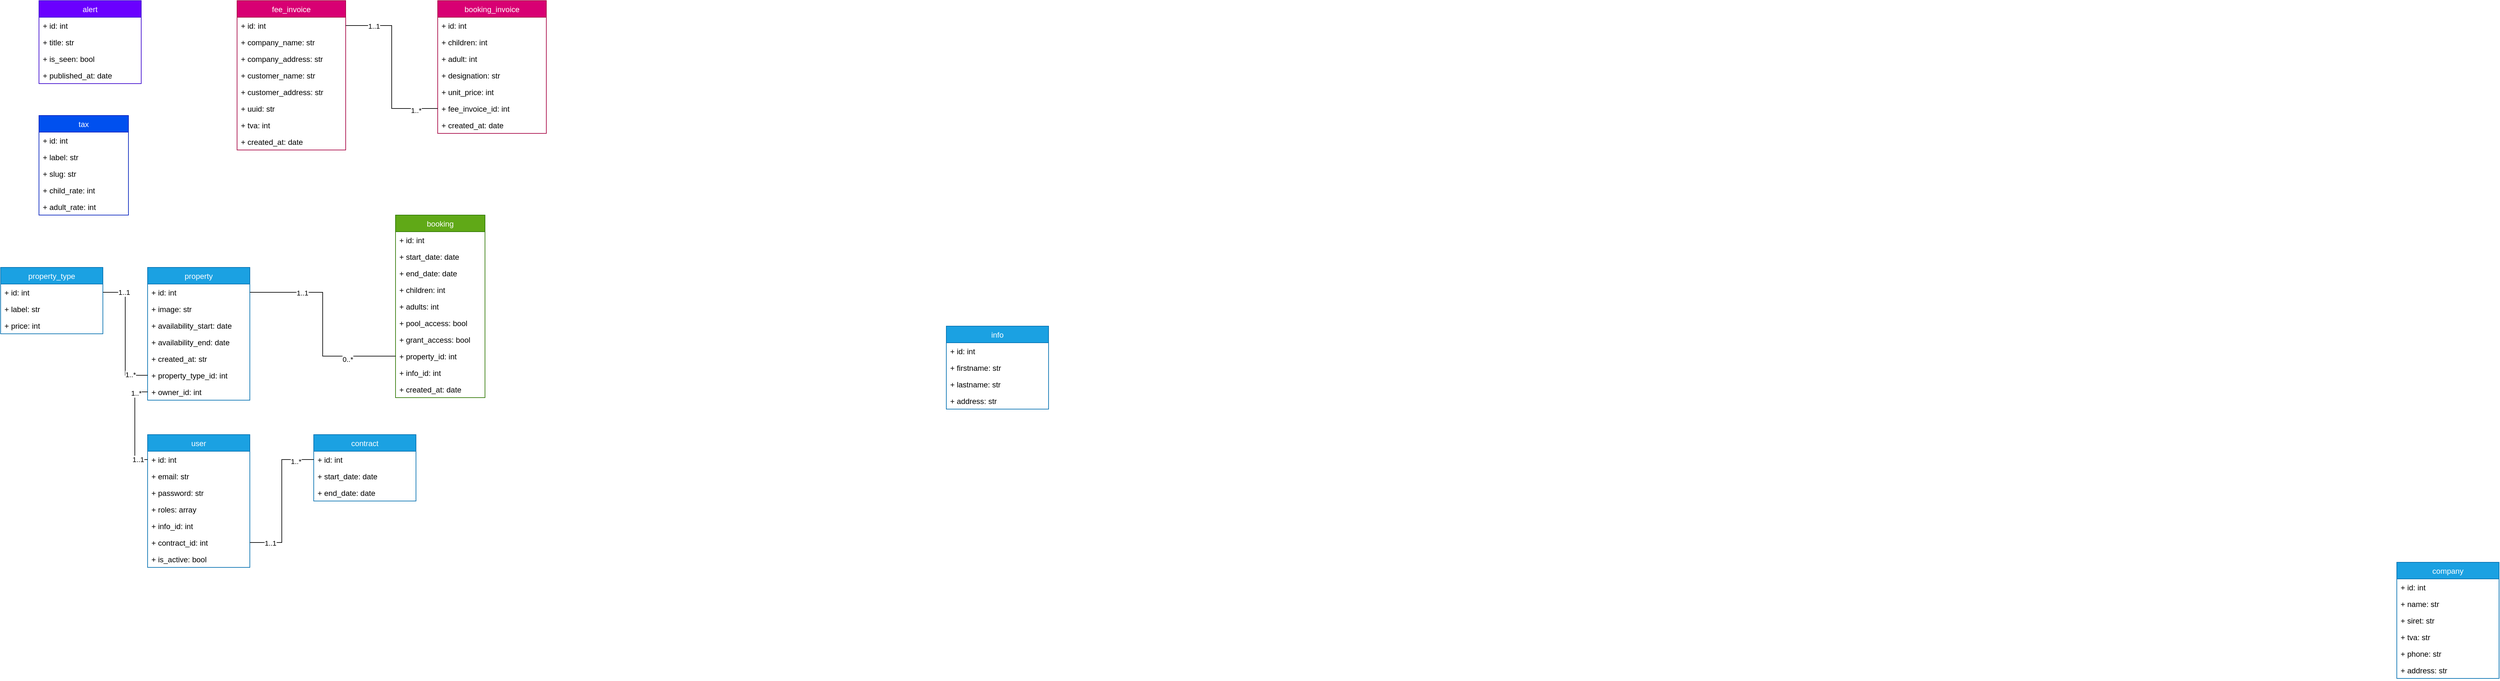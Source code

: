 <mxfile version="20.8.20" type="device"><diagram name="Page-1" id="GJCrmesGOV3npey572Yo"><mxGraphModel dx="3217" dy="1303" grid="1" gridSize="10" guides="1" tooltips="1" connect="1" arrows="1" fold="1" page="1" pageScale="1" pageWidth="827" pageHeight="1169" math="0" shadow="0"><root><mxCell id="0"/><mxCell id="1" parent="0"/><mxCell id="9Y_tMs3BxQq5VPl1LH5--1" value="tax" style="swimlane;fontStyle=0;childLayout=stackLayout;horizontal=1;startSize=26;fillColor=#0050ef;horizontalStack=0;resizeParent=1;resizeParentMax=0;resizeLast=0;collapsible=1;marginBottom=0;fontColor=#ffffff;strokeColor=#001DBC;" parent="1" vertex="1"><mxGeometry x="-420" y="210" width="140" height="156" as="geometry"/></mxCell><mxCell id="9Y_tMs3BxQq5VPl1LH5--53" value="+ id: int" style="text;strokeColor=none;fillColor=none;align=left;verticalAlign=top;spacingLeft=4;spacingRight=4;overflow=hidden;rotatable=0;points=[[0,0.5],[1,0.5]];portConstraint=eastwest;" parent="9Y_tMs3BxQq5VPl1LH5--1" vertex="1"><mxGeometry y="26" width="140" height="26" as="geometry"/></mxCell><mxCell id="9Y_tMs3BxQq5VPl1LH5--2" value="+ label: str" style="text;strokeColor=none;fillColor=none;align=left;verticalAlign=top;spacingLeft=4;spacingRight=4;overflow=hidden;rotatable=0;points=[[0,0.5],[1,0.5]];portConstraint=eastwest;" parent="9Y_tMs3BxQq5VPl1LH5--1" vertex="1"><mxGeometry y="52" width="140" height="26" as="geometry"/></mxCell><mxCell id="_Tw3wgv1A00sLfnYYwsw-26" value="+ slug: str" style="text;strokeColor=none;fillColor=none;align=left;verticalAlign=top;spacingLeft=4;spacingRight=4;overflow=hidden;rotatable=0;points=[[0,0.5],[1,0.5]];portConstraint=eastwest;" vertex="1" parent="9Y_tMs3BxQq5VPl1LH5--1"><mxGeometry y="78" width="140" height="26" as="geometry"/></mxCell><mxCell id="9Y_tMs3BxQq5VPl1LH5--4" value="+ child_rate: int" style="text;strokeColor=none;fillColor=none;align=left;verticalAlign=top;spacingLeft=4;spacingRight=4;overflow=hidden;rotatable=0;points=[[0,0.5],[1,0.5]];portConstraint=eastwest;" parent="9Y_tMs3BxQq5VPl1LH5--1" vertex="1"><mxGeometry y="104" width="140" height="26" as="geometry"/></mxCell><mxCell id="9Y_tMs3BxQq5VPl1LH5--5" value="+ adult_rate: int" style="text;strokeColor=none;fillColor=none;align=left;verticalAlign=top;spacingLeft=4;spacingRight=4;overflow=hidden;rotatable=0;points=[[0,0.5],[1,0.5]];portConstraint=eastwest;" parent="9Y_tMs3BxQq5VPl1LH5--1" vertex="1"><mxGeometry y="130" width="140" height="26" as="geometry"/></mxCell><mxCell id="9Y_tMs3BxQq5VPl1LH5--11" value="property" style="swimlane;fontStyle=0;childLayout=stackLayout;horizontal=1;startSize=26;fillColor=#1ba1e2;horizontalStack=0;resizeParent=1;resizeParentMax=0;resizeLast=0;collapsible=1;marginBottom=0;fontColor=#ffffff;strokeColor=#006EAF;" parent="1" vertex="1"><mxGeometry x="-250" y="448" width="160" height="208" as="geometry"/></mxCell><mxCell id="9Y_tMs3BxQq5VPl1LH5--52" value="+ id: int" style="text;strokeColor=none;fillColor=none;align=left;verticalAlign=top;spacingLeft=4;spacingRight=4;overflow=hidden;rotatable=0;points=[[0,0.5],[1,0.5]];portConstraint=eastwest;" parent="9Y_tMs3BxQq5VPl1LH5--11" vertex="1"><mxGeometry y="26" width="160" height="26" as="geometry"/></mxCell><mxCell id="9Y_tMs3BxQq5VPl1LH5--14" value="+ image: str" style="text;strokeColor=none;fillColor=none;align=left;verticalAlign=top;spacingLeft=4;spacingRight=4;overflow=hidden;rotatable=0;points=[[0,0.5],[1,0.5]];portConstraint=eastwest;" parent="9Y_tMs3BxQq5VPl1LH5--11" vertex="1"><mxGeometry y="52" width="160" height="26" as="geometry"/></mxCell><mxCell id="OoVLddF3l7AJdS5qQGFR-3" value="+ availability_start: date" style="text;strokeColor=none;fillColor=none;align=left;verticalAlign=top;spacingLeft=4;spacingRight=4;overflow=hidden;rotatable=0;points=[[0,0.5],[1,0.5]];portConstraint=eastwest;" parent="9Y_tMs3BxQq5VPl1LH5--11" vertex="1"><mxGeometry y="78" width="160" height="26" as="geometry"/></mxCell><mxCell id="OoVLddF3l7AJdS5qQGFR-5" value="+ availability_end: date" style="text;strokeColor=none;fillColor=none;align=left;verticalAlign=top;spacingLeft=4;spacingRight=4;overflow=hidden;rotatable=0;points=[[0,0.5],[1,0.5]];portConstraint=eastwest;" parent="9Y_tMs3BxQq5VPl1LH5--11" vertex="1"><mxGeometry y="104" width="160" height="26" as="geometry"/></mxCell><mxCell id="9Y_tMs3BxQq5VPl1LH5--48" value="+ created_at: str" style="text;strokeColor=none;fillColor=none;align=left;verticalAlign=top;spacingLeft=4;spacingRight=4;overflow=hidden;rotatable=0;points=[[0,0.5],[1,0.5]];portConstraint=eastwest;" parent="9Y_tMs3BxQq5VPl1LH5--11" vertex="1"><mxGeometry y="130" width="160" height="26" as="geometry"/></mxCell><mxCell id="9Y_tMs3BxQq5VPl1LH5--19" value="+ property_type_id: int" style="text;strokeColor=none;fillColor=none;align=left;verticalAlign=top;spacingLeft=4;spacingRight=4;overflow=hidden;rotatable=0;points=[[0,0.5],[1,0.5]];portConstraint=eastwest;" parent="9Y_tMs3BxQq5VPl1LH5--11" vertex="1"><mxGeometry y="156" width="160" height="26" as="geometry"/></mxCell><mxCell id="9Y_tMs3BxQq5VPl1LH5--96" value="+ owner_id: int" style="text;strokeColor=none;fillColor=none;align=left;verticalAlign=top;spacingLeft=4;spacingRight=4;overflow=hidden;rotatable=0;points=[[0,0.5],[1,0.5]];portConstraint=eastwest;" parent="9Y_tMs3BxQq5VPl1LH5--11" vertex="1"><mxGeometry y="182" width="160" height="26" as="geometry"/></mxCell><mxCell id="9Y_tMs3BxQq5VPl1LH5--20" value="booking" style="swimlane;fontStyle=0;childLayout=stackLayout;horizontal=1;startSize=26;fillColor=#60a917;horizontalStack=0;resizeParent=1;resizeParentMax=0;resizeLast=0;collapsible=1;marginBottom=0;fontColor=#ffffff;strokeColor=#2D7600;" parent="1" vertex="1"><mxGeometry x="138" y="366" width="140" height="286" as="geometry"/></mxCell><mxCell id="9Y_tMs3BxQq5VPl1LH5--54" value="+ id: int" style="text;strokeColor=none;fillColor=none;align=left;verticalAlign=top;spacingLeft=4;spacingRight=4;overflow=hidden;rotatable=0;points=[[0,0.5],[1,0.5]];portConstraint=eastwest;" parent="9Y_tMs3BxQq5VPl1LH5--20" vertex="1"><mxGeometry y="26" width="140" height="26" as="geometry"/></mxCell><mxCell id="9Y_tMs3BxQq5VPl1LH5--21" value="+ start_date: date" style="text;strokeColor=none;fillColor=none;align=left;verticalAlign=top;spacingLeft=4;spacingRight=4;overflow=hidden;rotatable=0;points=[[0,0.5],[1,0.5]];portConstraint=eastwest;" parent="9Y_tMs3BxQq5VPl1LH5--20" vertex="1"><mxGeometry y="52" width="140" height="26" as="geometry"/></mxCell><mxCell id="9Y_tMs3BxQq5VPl1LH5--25" value="+ end_date: date" style="text;strokeColor=none;fillColor=none;align=left;verticalAlign=top;spacingLeft=4;spacingRight=4;overflow=hidden;rotatable=0;points=[[0,0.5],[1,0.5]];portConstraint=eastwest;" parent="9Y_tMs3BxQq5VPl1LH5--20" vertex="1"><mxGeometry y="78" width="140" height="26" as="geometry"/></mxCell><mxCell id="9Y_tMs3BxQq5VPl1LH5--22" value="+ children: int" style="text;strokeColor=none;fillColor=none;align=left;verticalAlign=top;spacingLeft=4;spacingRight=4;overflow=hidden;rotatable=0;points=[[0,0.5],[1,0.5]];portConstraint=eastwest;" parent="9Y_tMs3BxQq5VPl1LH5--20" vertex="1"><mxGeometry y="104" width="140" height="26" as="geometry"/></mxCell><mxCell id="9Y_tMs3BxQq5VPl1LH5--28" value="+ adults: int" style="text;strokeColor=none;fillColor=none;align=left;verticalAlign=top;spacingLeft=4;spacingRight=4;overflow=hidden;rotatable=0;points=[[0,0.5],[1,0.5]];portConstraint=eastwest;" parent="9Y_tMs3BxQq5VPl1LH5--20" vertex="1"><mxGeometry y="130" width="140" height="26" as="geometry"/></mxCell><mxCell id="9Y_tMs3BxQq5VPl1LH5--23" value="+ pool_access: bool" style="text;strokeColor=none;fillColor=none;align=left;verticalAlign=top;spacingLeft=4;spacingRight=4;overflow=hidden;rotatable=0;points=[[0,0.5],[1,0.5]];portConstraint=eastwest;" parent="9Y_tMs3BxQq5VPl1LH5--20" vertex="1"><mxGeometry y="156" width="140" height="26" as="geometry"/></mxCell><mxCell id="OoVLddF3l7AJdS5qQGFR-1" value="+ grant_access: bool" style="text;strokeColor=none;fillColor=none;align=left;verticalAlign=top;spacingLeft=4;spacingRight=4;overflow=hidden;rotatable=0;points=[[0,0.5],[1,0.5]];portConstraint=eastwest;" parent="9Y_tMs3BxQq5VPl1LH5--20" vertex="1"><mxGeometry y="182" width="140" height="26" as="geometry"/></mxCell><mxCell id="9Y_tMs3BxQq5VPl1LH5--24" value="+ property_id: int" style="text;strokeColor=none;fillColor=none;align=left;verticalAlign=top;spacingLeft=4;spacingRight=4;overflow=hidden;rotatable=0;points=[[0,0.5],[1,0.5]];portConstraint=eastwest;" parent="9Y_tMs3BxQq5VPl1LH5--20" vertex="1"><mxGeometry y="208" width="140" height="26" as="geometry"/></mxCell><mxCell id="OoVLddF3l7AJdS5qQGFR-13" value="+ info_id: int" style="text;strokeColor=none;fillColor=none;align=left;verticalAlign=top;spacingLeft=4;spacingRight=4;overflow=hidden;rotatable=0;points=[[0,0.5],[1,0.5]];portConstraint=eastwest;" parent="9Y_tMs3BxQq5VPl1LH5--20" vertex="1"><mxGeometry y="234" width="140" height="26" as="geometry"/></mxCell><mxCell id="9Y_tMs3BxQq5VPl1LH5--44" value="+ created_at: date" style="text;strokeColor=none;fillColor=none;align=left;verticalAlign=top;spacingLeft=4;spacingRight=4;overflow=hidden;rotatable=0;points=[[0,0.5],[1,0.5]];portConstraint=eastwest;" parent="9Y_tMs3BxQq5VPl1LH5--20" vertex="1"><mxGeometry y="260" width="140" height="26" as="geometry"/></mxCell><mxCell id="9Y_tMs3BxQq5VPl1LH5--29" value="property_type" style="swimlane;fontStyle=0;childLayout=stackLayout;horizontal=1;startSize=26;fillColor=#1ba1e2;horizontalStack=0;resizeParent=1;resizeParentMax=0;resizeLast=0;collapsible=1;marginBottom=0;fontColor=#ffffff;strokeColor=#006EAF;" parent="1" vertex="1"><mxGeometry x="-480" y="448" width="160" height="104" as="geometry"/></mxCell><mxCell id="9Y_tMs3BxQq5VPl1LH5--49" value="+ id: int" style="text;strokeColor=none;fillColor=none;align=left;verticalAlign=top;spacingLeft=4;spacingRight=4;overflow=hidden;rotatable=0;points=[[0,0.5],[1,0.5]];portConstraint=eastwest;" parent="9Y_tMs3BxQq5VPl1LH5--29" vertex="1"><mxGeometry y="26" width="160" height="26" as="geometry"/></mxCell><mxCell id="9Y_tMs3BxQq5VPl1LH5--30" value="+ label: str" style="text;strokeColor=none;fillColor=none;align=left;verticalAlign=top;spacingLeft=4;spacingRight=4;overflow=hidden;rotatable=0;points=[[0,0.5],[1,0.5]];portConstraint=eastwest;" parent="9Y_tMs3BxQq5VPl1LH5--29" vertex="1"><mxGeometry y="52" width="160" height="26" as="geometry"/></mxCell><mxCell id="9Y_tMs3BxQq5VPl1LH5--31" value="+ price: int" style="text;strokeColor=none;fillColor=none;align=left;verticalAlign=top;spacingLeft=4;spacingRight=4;overflow=hidden;rotatable=0;points=[[0,0.5],[1,0.5]];portConstraint=eastwest;" parent="9Y_tMs3BxQq5VPl1LH5--29" vertex="1"><mxGeometry y="78" width="160" height="26" as="geometry"/></mxCell><mxCell id="9Y_tMs3BxQq5VPl1LH5--58" style="edgeStyle=orthogonalEdgeStyle;rounded=0;orthogonalLoop=1;jettySize=auto;html=1;endArrow=none;endFill=0;" parent="1" source="9Y_tMs3BxQq5VPl1LH5--19" target="9Y_tMs3BxQq5VPl1LH5--49" edge="1"><mxGeometry relative="1" as="geometry"/></mxCell><mxCell id="9Y_tMs3BxQq5VPl1LH5--62" value="1..1" style="edgeLabel;html=1;align=center;verticalAlign=middle;resizable=0;points=[];" parent="9Y_tMs3BxQq5VPl1LH5--58" vertex="1" connectable="0"><mxGeometry x="0.673" relative="1" as="geometry"><mxPoint as="offset"/></mxGeometry></mxCell><mxCell id="9Y_tMs3BxQq5VPl1LH5--63" value="1..*" style="edgeLabel;html=1;align=center;verticalAlign=middle;resizable=0;points=[];" parent="9Y_tMs3BxQq5VPl1LH5--58" vertex="1" connectable="0"><mxGeometry x="-0.73" y="-1" relative="1" as="geometry"><mxPoint as="offset"/></mxGeometry></mxCell><mxCell id="9Y_tMs3BxQq5VPl1LH5--81" style="edgeStyle=orthogonalEdgeStyle;rounded=0;orthogonalLoop=1;jettySize=auto;html=1;endArrow=none;endFill=0;" parent="1" source="9Y_tMs3BxQq5VPl1LH5--24" target="9Y_tMs3BxQq5VPl1LH5--52" edge="1"><mxGeometry relative="1" as="geometry"/></mxCell><mxCell id="9Y_tMs3BxQq5VPl1LH5--89" value="1..1" style="edgeLabel;html=1;align=center;verticalAlign=middle;resizable=0;points=[];" parent="9Y_tMs3BxQq5VPl1LH5--81" vertex="1" connectable="0"><mxGeometry x="0.503" y="1" relative="1" as="geometry"><mxPoint as="offset"/></mxGeometry></mxCell><mxCell id="9Y_tMs3BxQq5VPl1LH5--90" value="0..*" style="edgeLabel;html=1;align=center;verticalAlign=middle;resizable=0;points=[];" parent="9Y_tMs3BxQq5VPl1LH5--81" vertex="1" connectable="0"><mxGeometry x="-0.543" y="5" relative="1" as="geometry"><mxPoint as="offset"/></mxGeometry></mxCell><mxCell id="9Y_tMs3BxQq5VPl1LH5--82" value="user" style="swimlane;fontStyle=0;childLayout=stackLayout;horizontal=1;startSize=26;fillColor=#1ba1e2;horizontalStack=0;resizeParent=1;resizeParentMax=0;resizeLast=0;collapsible=1;marginBottom=0;fontColor=#ffffff;strokeColor=#006EAF;" parent="1" vertex="1"><mxGeometry x="-250" y="710" width="160" height="208" as="geometry"/></mxCell><mxCell id="9Y_tMs3BxQq5VPl1LH5--83" value="+ id: int" style="text;strokeColor=none;fillColor=none;align=left;verticalAlign=top;spacingLeft=4;spacingRight=4;overflow=hidden;rotatable=0;points=[[0,0.5],[1,0.5]];portConstraint=eastwest;" parent="9Y_tMs3BxQq5VPl1LH5--82" vertex="1"><mxGeometry y="26" width="160" height="26" as="geometry"/></mxCell><mxCell id="9Y_tMs3BxQq5VPl1LH5--87" value="+ email: str" style="text;strokeColor=none;fillColor=none;align=left;verticalAlign=top;spacingLeft=4;spacingRight=4;overflow=hidden;rotatable=0;points=[[0,0.5],[1,0.5]];portConstraint=eastwest;" parent="9Y_tMs3BxQq5VPl1LH5--82" vertex="1"><mxGeometry y="52" width="160" height="26" as="geometry"/></mxCell><mxCell id="GipvJAWgCoTz7lsYQBjg-19" value="+ password: str" style="text;strokeColor=none;fillColor=none;align=left;verticalAlign=top;spacingLeft=4;spacingRight=4;overflow=hidden;rotatable=0;points=[[0,0.5],[1,0.5]];portConstraint=eastwest;" parent="9Y_tMs3BxQq5VPl1LH5--82" vertex="1"><mxGeometry y="78" width="160" height="26" as="geometry"/></mxCell><mxCell id="9Y_tMs3BxQq5VPl1LH5--88" value="+ roles: array" style="text;strokeColor=none;fillColor=none;align=left;verticalAlign=top;spacingLeft=4;spacingRight=4;overflow=hidden;rotatable=0;points=[[0,0.5],[1,0.5]];portConstraint=eastwest;" parent="9Y_tMs3BxQq5VPl1LH5--82" vertex="1"><mxGeometry y="104" width="160" height="26" as="geometry"/></mxCell><mxCell id="OoVLddF3l7AJdS5qQGFR-18" value="+ info_id: int" style="text;strokeColor=none;fillColor=none;align=left;verticalAlign=top;spacingLeft=4;spacingRight=4;overflow=hidden;rotatable=0;points=[[0,0.5],[1,0.5]];portConstraint=eastwest;" parent="9Y_tMs3BxQq5VPl1LH5--82" vertex="1"><mxGeometry y="130" width="160" height="26" as="geometry"/></mxCell><mxCell id="OoVLddF3l7AJdS5qQGFR-32" value="+ contract_id: int" style="text;strokeColor=none;fillColor=none;align=left;verticalAlign=top;spacingLeft=4;spacingRight=4;overflow=hidden;rotatable=0;points=[[0,0.5],[1,0.5]];portConstraint=eastwest;" parent="9Y_tMs3BxQq5VPl1LH5--82" vertex="1"><mxGeometry y="156" width="160" height="26" as="geometry"/></mxCell><mxCell id="OoVLddF3l7AJdS5qQGFR-37" value="+ is_active: bool" style="text;strokeColor=none;fillColor=none;align=left;verticalAlign=top;spacingLeft=4;spacingRight=4;overflow=hidden;rotatable=0;points=[[0,0.5],[1,0.5]];portConstraint=eastwest;" parent="9Y_tMs3BxQq5VPl1LH5--82" vertex="1"><mxGeometry y="182" width="160" height="26" as="geometry"/></mxCell><mxCell id="9Y_tMs3BxQq5VPl1LH5--97" style="edgeStyle=orthogonalEdgeStyle;rounded=0;orthogonalLoop=1;jettySize=auto;html=1;endArrow=none;endFill=0;entryX=0;entryY=0.5;entryDx=0;entryDy=0;" parent="1" source="9Y_tMs3BxQq5VPl1LH5--96" target="9Y_tMs3BxQq5VPl1LH5--83" edge="1"><mxGeometry relative="1" as="geometry"/></mxCell><mxCell id="9Y_tMs3BxQq5VPl1LH5--119" value="1..1" style="edgeLabel;html=1;align=center;verticalAlign=middle;resizable=0;points=[];" parent="9Y_tMs3BxQq5VPl1LH5--97" vertex="1" connectable="0"><mxGeometry x="0.796" relative="1" as="geometry"><mxPoint as="offset"/></mxGeometry></mxCell><mxCell id="9Y_tMs3BxQq5VPl1LH5--120" value="1..*" style="edgeLabel;html=1;align=center;verticalAlign=middle;resizable=0;points=[];" parent="9Y_tMs3BxQq5VPl1LH5--97" vertex="1" connectable="0"><mxGeometry x="-0.707" y="2" relative="1" as="geometry"><mxPoint as="offset"/></mxGeometry></mxCell><mxCell id="OoVLddF3l7AJdS5qQGFR-6" value="info" style="swimlane;fontStyle=0;childLayout=stackLayout;horizontal=1;startSize=26;fillColor=#1ba1e2;horizontalStack=0;resizeParent=1;resizeParentMax=0;resizeLast=0;collapsible=1;marginBottom=0;fontColor=#ffffff;strokeColor=#006EAF;" parent="1" vertex="1"><mxGeometry x="1000" y="540" width="160" height="130" as="geometry"/></mxCell><mxCell id="OoVLddF3l7AJdS5qQGFR-7" value="+ id: int" style="text;strokeColor=none;fillColor=none;align=left;verticalAlign=top;spacingLeft=4;spacingRight=4;overflow=hidden;rotatable=0;points=[[0,0.5],[1,0.5]];portConstraint=eastwest;" parent="OoVLddF3l7AJdS5qQGFR-6" vertex="1"><mxGeometry y="26" width="160" height="26" as="geometry"/></mxCell><mxCell id="OoVLddF3l7AJdS5qQGFR-8" value="+ firstname: str" style="text;strokeColor=none;fillColor=none;align=left;verticalAlign=top;spacingLeft=4;spacingRight=4;overflow=hidden;rotatable=0;points=[[0,0.5],[1,0.5]];portConstraint=eastwest;" parent="OoVLddF3l7AJdS5qQGFR-6" vertex="1"><mxGeometry y="52" width="160" height="26" as="geometry"/></mxCell><mxCell id="OoVLddF3l7AJdS5qQGFR-10" value="+ lastname: str" style="text;strokeColor=none;fillColor=none;align=left;verticalAlign=top;spacingLeft=4;spacingRight=4;overflow=hidden;rotatable=0;points=[[0,0.5],[1,0.5]];portConstraint=eastwest;" parent="OoVLddF3l7AJdS5qQGFR-6" vertex="1"><mxGeometry y="78" width="160" height="26" as="geometry"/></mxCell><mxCell id="GipvJAWgCoTz7lsYQBjg-18" value="+ address: str" style="text;strokeColor=none;fillColor=none;align=left;verticalAlign=top;spacingLeft=4;spacingRight=4;overflow=hidden;rotatable=0;points=[[0,0.5],[1,0.5]];portConstraint=eastwest;" parent="OoVLddF3l7AJdS5qQGFR-6" vertex="1"><mxGeometry y="104" width="160" height="26" as="geometry"/></mxCell><mxCell id="OoVLddF3l7AJdS5qQGFR-24" value="contract" style="swimlane;fontStyle=0;childLayout=stackLayout;horizontal=1;startSize=26;fillColor=#1ba1e2;horizontalStack=0;resizeParent=1;resizeParentMax=0;resizeLast=0;collapsible=1;marginBottom=0;fontColor=#ffffff;strokeColor=#006EAF;" parent="1" vertex="1"><mxGeometry x="10" y="710" width="160" height="104" as="geometry"/></mxCell><mxCell id="OoVLddF3l7AJdS5qQGFR-25" value="+ id: int" style="text;strokeColor=none;fillColor=none;align=left;verticalAlign=top;spacingLeft=4;spacingRight=4;overflow=hidden;rotatable=0;points=[[0,0.5],[1,0.5]];portConstraint=eastwest;" parent="OoVLddF3l7AJdS5qQGFR-24" vertex="1"><mxGeometry y="26" width="160" height="26" as="geometry"/></mxCell><mxCell id="OoVLddF3l7AJdS5qQGFR-27" value="+ start_date: date" style="text;strokeColor=none;fillColor=none;align=left;verticalAlign=top;spacingLeft=4;spacingRight=4;overflow=hidden;rotatable=0;points=[[0,0.5],[1,0.5]];portConstraint=eastwest;" parent="OoVLddF3l7AJdS5qQGFR-24" vertex="1"><mxGeometry y="52" width="160" height="26" as="geometry"/></mxCell><mxCell id="OoVLddF3l7AJdS5qQGFR-28" value="+ end_date: date" style="text;strokeColor=none;fillColor=none;align=left;verticalAlign=top;spacingLeft=4;spacingRight=4;overflow=hidden;rotatable=0;points=[[0,0.5],[1,0.5]];portConstraint=eastwest;" parent="OoVLddF3l7AJdS5qQGFR-24" vertex="1"><mxGeometry y="78" width="160" height="26" as="geometry"/></mxCell><mxCell id="OoVLddF3l7AJdS5qQGFR-34" style="edgeStyle=orthogonalEdgeStyle;rounded=0;orthogonalLoop=1;jettySize=auto;html=1;endArrow=none;endFill=0;" parent="1" source="OoVLddF3l7AJdS5qQGFR-32" target="OoVLddF3l7AJdS5qQGFR-25" edge="1"><mxGeometry relative="1" as="geometry"/></mxCell><mxCell id="OoVLddF3l7AJdS5qQGFR-35" value="1..1" style="edgeLabel;html=1;align=center;verticalAlign=middle;resizable=0;points=[];" parent="OoVLddF3l7AJdS5qQGFR-34" vertex="1" connectable="0"><mxGeometry x="-0.727" y="-1" relative="1" as="geometry"><mxPoint as="offset"/></mxGeometry></mxCell><mxCell id="OoVLddF3l7AJdS5qQGFR-36" value="1..*" style="edgeLabel;html=1;align=center;verticalAlign=middle;resizable=0;points=[];" parent="OoVLddF3l7AJdS5qQGFR-34" vertex="1" connectable="0"><mxGeometry x="0.751" y="-3" relative="1" as="geometry"><mxPoint as="offset"/></mxGeometry></mxCell><mxCell id="GipvJAWgCoTz7lsYQBjg-20" value="company" style="swimlane;fontStyle=0;childLayout=stackLayout;horizontal=1;startSize=26;fillColor=#1ba1e2;horizontalStack=0;resizeParent=1;resizeParentMax=0;resizeLast=0;collapsible=1;marginBottom=0;fontColor=#ffffff;strokeColor=#006EAF;" parent="1" vertex="1"><mxGeometry x="3270" y="910" width="160" height="182" as="geometry"/></mxCell><mxCell id="GipvJAWgCoTz7lsYQBjg-21" value="+ id: int" style="text;strokeColor=none;fillColor=none;align=left;verticalAlign=top;spacingLeft=4;spacingRight=4;overflow=hidden;rotatable=0;points=[[0,0.5],[1,0.5]];portConstraint=eastwest;" parent="GipvJAWgCoTz7lsYQBjg-20" vertex="1"><mxGeometry y="26" width="160" height="26" as="geometry"/></mxCell><mxCell id="GipvJAWgCoTz7lsYQBjg-22" value="+ name: str" style="text;strokeColor=none;fillColor=none;align=left;verticalAlign=top;spacingLeft=4;spacingRight=4;overflow=hidden;rotatable=0;points=[[0,0.5],[1,0.5]];portConstraint=eastwest;" parent="GipvJAWgCoTz7lsYQBjg-20" vertex="1"><mxGeometry y="52" width="160" height="26" as="geometry"/></mxCell><mxCell id="GipvJAWgCoTz7lsYQBjg-23" value="+ siret: str" style="text;strokeColor=none;fillColor=none;align=left;verticalAlign=top;spacingLeft=4;spacingRight=4;overflow=hidden;rotatable=0;points=[[0,0.5],[1,0.5]];portConstraint=eastwest;" parent="GipvJAWgCoTz7lsYQBjg-20" vertex="1"><mxGeometry y="78" width="160" height="26" as="geometry"/></mxCell><mxCell id="GipvJAWgCoTz7lsYQBjg-26" value="+ tva: str" style="text;strokeColor=none;fillColor=none;align=left;verticalAlign=top;spacingLeft=4;spacingRight=4;overflow=hidden;rotatable=0;points=[[0,0.5],[1,0.5]];portConstraint=eastwest;" parent="GipvJAWgCoTz7lsYQBjg-20" vertex="1"><mxGeometry y="104" width="160" height="26" as="geometry"/></mxCell><mxCell id="GipvJAWgCoTz7lsYQBjg-24" value="+ phone: str" style="text;strokeColor=none;fillColor=none;align=left;verticalAlign=top;spacingLeft=4;spacingRight=4;overflow=hidden;rotatable=0;points=[[0,0.5],[1,0.5]];portConstraint=eastwest;" parent="GipvJAWgCoTz7lsYQBjg-20" vertex="1"><mxGeometry y="130" width="160" height="26" as="geometry"/></mxCell><mxCell id="GipvJAWgCoTz7lsYQBjg-25" value="+ address: str" style="text;strokeColor=none;fillColor=none;align=left;verticalAlign=top;spacingLeft=4;spacingRight=4;overflow=hidden;rotatable=0;points=[[0,0.5],[1,0.5]];portConstraint=eastwest;" parent="GipvJAWgCoTz7lsYQBjg-20" vertex="1"><mxGeometry y="156" width="160" height="26" as="geometry"/></mxCell><mxCell id="GipvJAWgCoTz7lsYQBjg-27" value="fee_invoice" style="swimlane;fontStyle=0;childLayout=stackLayout;horizontal=1;startSize=26;fillColor=#d80073;horizontalStack=0;resizeParent=1;resizeParentMax=0;resizeLast=0;collapsible=1;marginBottom=0;fontColor=#ffffff;strokeColor=#A50040;" parent="1" vertex="1"><mxGeometry x="-110" y="30" width="170" height="234" as="geometry"/></mxCell><mxCell id="GipvJAWgCoTz7lsYQBjg-28" value="+ id: int" style="text;strokeColor=none;fillColor=none;align=left;verticalAlign=top;spacingLeft=4;spacingRight=4;overflow=hidden;rotatable=0;points=[[0,0.5],[1,0.5]];portConstraint=eastwest;" parent="GipvJAWgCoTz7lsYQBjg-27" vertex="1"><mxGeometry y="26" width="170" height="26" as="geometry"/></mxCell><mxCell id="GipvJAWgCoTz7lsYQBjg-43" value="+ company_name: str" style="text;strokeColor=none;fillColor=none;align=left;verticalAlign=top;spacingLeft=4;spacingRight=4;overflow=hidden;rotatable=0;points=[[0,0.5],[1,0.5]];portConstraint=eastwest;" parent="GipvJAWgCoTz7lsYQBjg-27" vertex="1"><mxGeometry y="52" width="170" height="26" as="geometry"/></mxCell><mxCell id="GipvJAWgCoTz7lsYQBjg-47" value="+ company_address: str" style="text;strokeColor=none;fillColor=none;align=left;verticalAlign=top;spacingLeft=4;spacingRight=4;overflow=hidden;rotatable=0;points=[[0,0.5],[1,0.5]];portConstraint=eastwest;" parent="GipvJAWgCoTz7lsYQBjg-27" vertex="1"><mxGeometry y="78" width="170" height="26" as="geometry"/></mxCell><mxCell id="GipvJAWgCoTz7lsYQBjg-49" value="+ customer_name: str" style="text;strokeColor=none;fillColor=none;align=left;verticalAlign=top;spacingLeft=4;spacingRight=4;overflow=hidden;rotatable=0;points=[[0,0.5],[1,0.5]];portConstraint=eastwest;" parent="GipvJAWgCoTz7lsYQBjg-27" vertex="1"><mxGeometry y="104" width="170" height="26" as="geometry"/></mxCell><mxCell id="GipvJAWgCoTz7lsYQBjg-51" value="+ customer_address: str" style="text;strokeColor=none;fillColor=none;align=left;verticalAlign=top;spacingLeft=4;spacingRight=4;overflow=hidden;rotatable=0;points=[[0,0.5],[1,0.5]];portConstraint=eastwest;" parent="GipvJAWgCoTz7lsYQBjg-27" vertex="1"><mxGeometry y="130" width="170" height="26" as="geometry"/></mxCell><mxCell id="_Tw3wgv1A00sLfnYYwsw-17" value="+ uuid: str" style="text;strokeColor=none;fillColor=none;align=left;verticalAlign=top;spacingLeft=4;spacingRight=4;overflow=hidden;rotatable=0;points=[[0,0.5],[1,0.5]];portConstraint=eastwest;" vertex="1" parent="GipvJAWgCoTz7lsYQBjg-27"><mxGeometry y="156" width="170" height="26" as="geometry"/></mxCell><mxCell id="_Tw3wgv1A00sLfnYYwsw-25" value="+ tva: int" style="text;strokeColor=none;fillColor=none;align=left;verticalAlign=top;spacingLeft=4;spacingRight=4;overflow=hidden;rotatable=0;points=[[0,0.5],[1,0.5]];portConstraint=eastwest;" vertex="1" parent="GipvJAWgCoTz7lsYQBjg-27"><mxGeometry y="182" width="170" height="26" as="geometry"/></mxCell><mxCell id="GipvJAWgCoTz7lsYQBjg-35" value="+ created_at: date" style="text;strokeColor=none;fillColor=none;align=left;verticalAlign=top;spacingLeft=4;spacingRight=4;overflow=hidden;rotatable=0;points=[[0,0.5],[1,0.5]];portConstraint=eastwest;" parent="GipvJAWgCoTz7lsYQBjg-27" vertex="1"><mxGeometry y="208" width="170" height="26" as="geometry"/></mxCell><mxCell id="t5zSz70ruNWBgrbl3wDq-1" value="alert" style="swimlane;fontStyle=0;childLayout=stackLayout;horizontal=1;startSize=26;fillColor=#6a00ff;horizontalStack=0;resizeParent=1;resizeParentMax=0;resizeLast=0;collapsible=1;marginBottom=0;fontColor=#ffffff;strokeColor=#3700CC;" parent="1" vertex="1"><mxGeometry x="-420" y="30" width="160" height="130" as="geometry"/></mxCell><mxCell id="t5zSz70ruNWBgrbl3wDq-2" value="+ id: int" style="text;strokeColor=none;fillColor=none;align=left;verticalAlign=top;spacingLeft=4;spacingRight=4;overflow=hidden;rotatable=0;points=[[0,0.5],[1,0.5]];portConstraint=eastwest;" parent="t5zSz70ruNWBgrbl3wDq-1" vertex="1"><mxGeometry y="26" width="160" height="26" as="geometry"/></mxCell><mxCell id="_Tw3wgv1A00sLfnYYwsw-23" value="+ title: str" style="text;strokeColor=none;fillColor=none;align=left;verticalAlign=top;spacingLeft=4;spacingRight=4;overflow=hidden;rotatable=0;points=[[0,0.5],[1,0.5]];portConstraint=eastwest;" vertex="1" parent="t5zSz70ruNWBgrbl3wDq-1"><mxGeometry y="52" width="160" height="26" as="geometry"/></mxCell><mxCell id="_Tw3wgv1A00sLfnYYwsw-24" value="+ is_seen: bool" style="text;strokeColor=none;fillColor=none;align=left;verticalAlign=top;spacingLeft=4;spacingRight=4;overflow=hidden;rotatable=0;points=[[0,0.5],[1,0.5]];portConstraint=eastwest;" vertex="1" parent="t5zSz70ruNWBgrbl3wDq-1"><mxGeometry y="78" width="160" height="26" as="geometry"/></mxCell><mxCell id="t5zSz70ruNWBgrbl3wDq-7" value="+ published_at: date" style="text;strokeColor=none;fillColor=none;align=left;verticalAlign=top;spacingLeft=4;spacingRight=4;overflow=hidden;rotatable=0;points=[[0,0.5],[1,0.5]];portConstraint=eastwest;" parent="t5zSz70ruNWBgrbl3wDq-1" vertex="1"><mxGeometry y="104" width="160" height="26" as="geometry"/></mxCell><mxCell id="_Tw3wgv1A00sLfnYYwsw-1" value="booking_invoice" style="swimlane;fontStyle=0;childLayout=stackLayout;horizontal=1;startSize=26;fillColor=#d80073;horizontalStack=0;resizeParent=1;resizeParentMax=0;resizeLast=0;collapsible=1;marginBottom=0;fontColor=#ffffff;strokeColor=#A50040;" vertex="1" parent="1"><mxGeometry x="204" y="30" width="170" height="208" as="geometry"/></mxCell><mxCell id="_Tw3wgv1A00sLfnYYwsw-2" value="+ id: int" style="text;strokeColor=none;fillColor=none;align=left;verticalAlign=top;spacingLeft=4;spacingRight=4;overflow=hidden;rotatable=0;points=[[0,0.5],[1,0.5]];portConstraint=eastwest;" vertex="1" parent="_Tw3wgv1A00sLfnYYwsw-1"><mxGeometry y="26" width="170" height="26" as="geometry"/></mxCell><mxCell id="_Tw3wgv1A00sLfnYYwsw-15" value="+ children: int" style="text;strokeColor=none;fillColor=none;align=left;verticalAlign=top;spacingLeft=4;spacingRight=4;overflow=hidden;rotatable=0;points=[[0,0.5],[1,0.5]];portConstraint=eastwest;" vertex="1" parent="_Tw3wgv1A00sLfnYYwsw-1"><mxGeometry y="52" width="170" height="26" as="geometry"/></mxCell><mxCell id="_Tw3wgv1A00sLfnYYwsw-16" value="+ adult: int" style="text;strokeColor=none;fillColor=none;align=left;verticalAlign=top;spacingLeft=4;spacingRight=4;overflow=hidden;rotatable=0;points=[[0,0.5],[1,0.5]];portConstraint=eastwest;" vertex="1" parent="_Tw3wgv1A00sLfnYYwsw-1"><mxGeometry y="78" width="170" height="26" as="geometry"/></mxCell><mxCell id="_Tw3wgv1A00sLfnYYwsw-11" value="+ designation: str" style="text;strokeColor=none;fillColor=none;align=left;verticalAlign=top;spacingLeft=4;spacingRight=4;overflow=hidden;rotatable=0;points=[[0,0.5],[1,0.5]];portConstraint=eastwest;" vertex="1" parent="_Tw3wgv1A00sLfnYYwsw-1"><mxGeometry y="104" width="170" height="26" as="geometry"/></mxCell><mxCell id="_Tw3wgv1A00sLfnYYwsw-13" value="+ unit_price: int" style="text;strokeColor=none;fillColor=none;align=left;verticalAlign=top;spacingLeft=4;spacingRight=4;overflow=hidden;rotatable=0;points=[[0,0.5],[1,0.5]];portConstraint=eastwest;" vertex="1" parent="_Tw3wgv1A00sLfnYYwsw-1"><mxGeometry y="130" width="170" height="26" as="geometry"/></mxCell><mxCell id="_Tw3wgv1A00sLfnYYwsw-19" value="+ fee_invoice_id: int" style="text;strokeColor=none;fillColor=none;align=left;verticalAlign=top;spacingLeft=4;spacingRight=4;overflow=hidden;rotatable=0;points=[[0,0.5],[1,0.5]];portConstraint=eastwest;" vertex="1" parent="_Tw3wgv1A00sLfnYYwsw-1"><mxGeometry y="156" width="170" height="26" as="geometry"/></mxCell><mxCell id="_Tw3wgv1A00sLfnYYwsw-10" value="+ created_at: date" style="text;strokeColor=none;fillColor=none;align=left;verticalAlign=top;spacingLeft=4;spacingRight=4;overflow=hidden;rotatable=0;points=[[0,0.5],[1,0.5]];portConstraint=eastwest;" vertex="1" parent="_Tw3wgv1A00sLfnYYwsw-1"><mxGeometry y="182" width="170" height="26" as="geometry"/></mxCell><mxCell id="_Tw3wgv1A00sLfnYYwsw-20" style="edgeStyle=orthogonalEdgeStyle;rounded=0;orthogonalLoop=1;jettySize=auto;html=1;endArrow=none;endFill=0;" edge="1" parent="1" source="_Tw3wgv1A00sLfnYYwsw-19" target="GipvJAWgCoTz7lsYQBjg-28"><mxGeometry relative="1" as="geometry"/></mxCell><mxCell id="_Tw3wgv1A00sLfnYYwsw-21" value="1..*" style="edgeLabel;html=1;align=center;verticalAlign=middle;resizable=0;points=[];" vertex="1" connectable="0" parent="_Tw3wgv1A00sLfnYYwsw-20"><mxGeometry x="-0.747" y="3" relative="1" as="geometry"><mxPoint as="offset"/></mxGeometry></mxCell><mxCell id="_Tw3wgv1A00sLfnYYwsw-22" value="1..1" style="edgeLabel;html=1;align=center;verticalAlign=middle;resizable=0;points=[];" vertex="1" connectable="0" parent="_Tw3wgv1A00sLfnYYwsw-20"><mxGeometry x="0.683" y="1" relative="1" as="geometry"><mxPoint as="offset"/></mxGeometry></mxCell></root></mxGraphModel></diagram></mxfile>